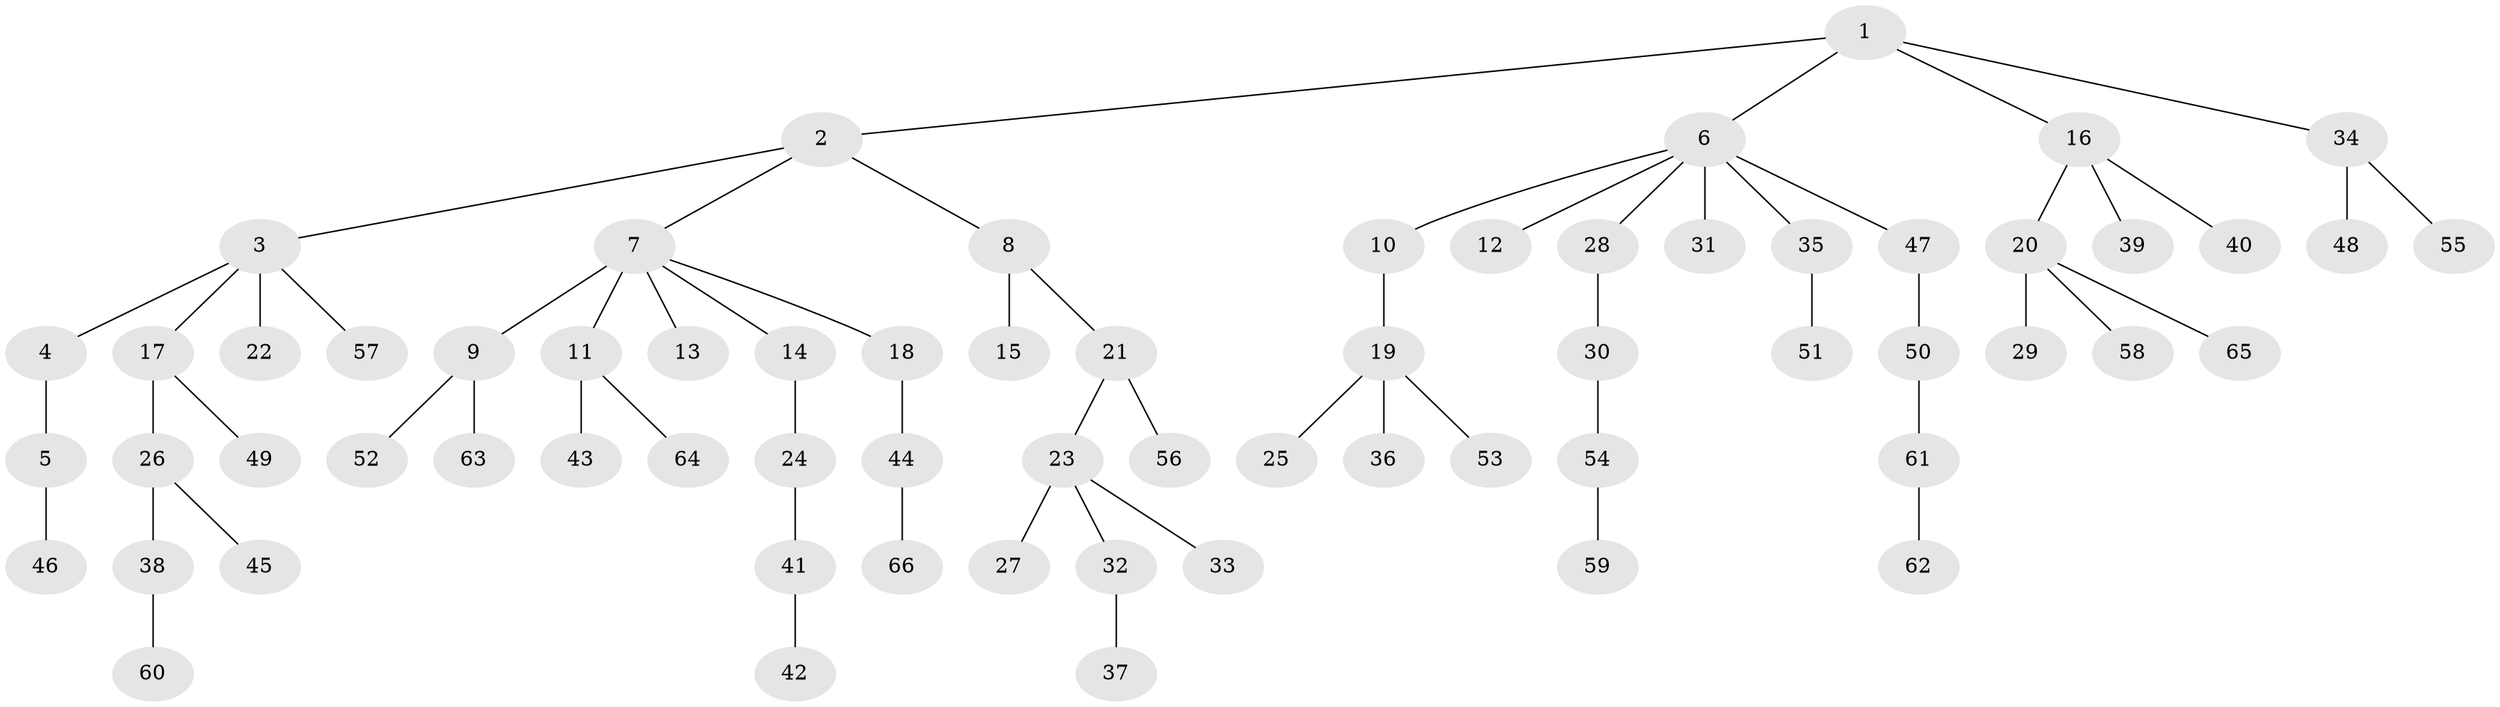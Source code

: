 // original degree distribution, {5: 0.05384615384615385, 8: 0.007692307692307693, 4: 0.06153846153846154, 6: 0.007692307692307693, 9: 0.007692307692307693, 3: 0.12307692307692308, 2: 0.18461538461538463, 1: 0.5538461538461539}
// Generated by graph-tools (version 1.1) at 2025/36/03/09/25 02:36:56]
// undirected, 66 vertices, 65 edges
graph export_dot {
graph [start="1"]
  node [color=gray90,style=filled];
  1;
  2;
  3;
  4;
  5;
  6;
  7;
  8;
  9;
  10;
  11;
  12;
  13;
  14;
  15;
  16;
  17;
  18;
  19;
  20;
  21;
  22;
  23;
  24;
  25;
  26;
  27;
  28;
  29;
  30;
  31;
  32;
  33;
  34;
  35;
  36;
  37;
  38;
  39;
  40;
  41;
  42;
  43;
  44;
  45;
  46;
  47;
  48;
  49;
  50;
  51;
  52;
  53;
  54;
  55;
  56;
  57;
  58;
  59;
  60;
  61;
  62;
  63;
  64;
  65;
  66;
  1 -- 2 [weight=1.0];
  1 -- 6 [weight=1.0];
  1 -- 16 [weight=1.0];
  1 -- 34 [weight=1.0];
  2 -- 3 [weight=1.0];
  2 -- 7 [weight=1.0];
  2 -- 8 [weight=1.0];
  3 -- 4 [weight=1.0];
  3 -- 17 [weight=1.0];
  3 -- 22 [weight=3.0];
  3 -- 57 [weight=1.0];
  4 -- 5 [weight=1.0];
  5 -- 46 [weight=2.0];
  6 -- 10 [weight=1.0];
  6 -- 12 [weight=1.0];
  6 -- 28 [weight=1.0];
  6 -- 31 [weight=1.0];
  6 -- 35 [weight=1.0];
  6 -- 47 [weight=1.0];
  7 -- 9 [weight=1.0];
  7 -- 11 [weight=3.0];
  7 -- 13 [weight=1.0];
  7 -- 14 [weight=1.0];
  7 -- 18 [weight=1.0];
  8 -- 15 [weight=1.0];
  8 -- 21 [weight=1.0];
  9 -- 52 [weight=1.0];
  9 -- 63 [weight=1.0];
  10 -- 19 [weight=1.0];
  11 -- 43 [weight=1.0];
  11 -- 64 [weight=1.0];
  14 -- 24 [weight=1.0];
  16 -- 20 [weight=1.0];
  16 -- 39 [weight=1.0];
  16 -- 40 [weight=1.0];
  17 -- 26 [weight=1.0];
  17 -- 49 [weight=1.0];
  18 -- 44 [weight=1.0];
  19 -- 25 [weight=1.0];
  19 -- 36 [weight=1.0];
  19 -- 53 [weight=1.0];
  20 -- 29 [weight=1.0];
  20 -- 58 [weight=1.0];
  20 -- 65 [weight=1.0];
  21 -- 23 [weight=1.0];
  21 -- 56 [weight=1.0];
  23 -- 27 [weight=1.0];
  23 -- 32 [weight=1.0];
  23 -- 33 [weight=1.0];
  24 -- 41 [weight=1.0];
  26 -- 38 [weight=1.0];
  26 -- 45 [weight=1.0];
  28 -- 30 [weight=2.0];
  30 -- 54 [weight=1.0];
  32 -- 37 [weight=1.0];
  34 -- 48 [weight=1.0];
  34 -- 55 [weight=1.0];
  35 -- 51 [weight=1.0];
  38 -- 60 [weight=1.0];
  41 -- 42 [weight=1.0];
  44 -- 66 [weight=1.0];
  47 -- 50 [weight=1.0];
  50 -- 61 [weight=1.0];
  54 -- 59 [weight=2.0];
  61 -- 62 [weight=2.0];
}
